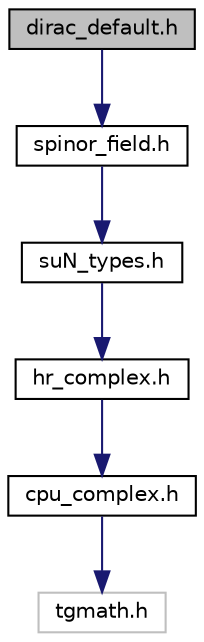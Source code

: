 digraph "dirac_default.h"
{
 // LATEX_PDF_SIZE
  edge [fontname="Helvetica",fontsize="10",labelfontname="Helvetica",labelfontsize="10"];
  node [fontname="Helvetica",fontsize="10",shape=record];
  Node1 [label="dirac_default.h",height=0.2,width=0.4,color="black", fillcolor="grey75", style="filled", fontcolor="black",tooltip="Implementation of the Dirac operator (Default Functions)"];
  Node1 -> Node2 [color="midnightblue",fontsize="10",style="solid"];
  Node2 [label="spinor_field.h",height=0.2,width=0.4,color="black", fillcolor="white", style="filled",URL="$d3/ded/spinor__field_8h.html",tooltip="The elementary site structures defined in suN.h are used in this file to define field structures that..."];
  Node2 -> Node3 [color="midnightblue",fontsize="10",style="solid"];
  Node3 [label="suN_types.h",height=0.2,width=0.4,color="black", fillcolor="white", style="filled",URL="$d9/d21/suN__types_8h_source.html",tooltip=" "];
  Node3 -> Node4 [color="midnightblue",fontsize="10",style="solid"];
  Node4 [label="hr_complex.h",height=0.2,width=0.4,color="black", fillcolor="white", style="filled",URL="$d1/d74/hr__complex_8h_source.html",tooltip=" "];
  Node4 -> Node5 [color="midnightblue",fontsize="10",style="solid"];
  Node5 [label="cpu_complex.h",height=0.2,width=0.4,color="black", fillcolor="white", style="filled",URL="$d2/dfb/cpu__complex_8h_source.html",tooltip=" "];
  Node5 -> Node6 [color="midnightblue",fontsize="10",style="solid"];
  Node6 [label="tgmath.h",height=0.2,width=0.4,color="grey75", fillcolor="white", style="filled",tooltip=" "];
}
